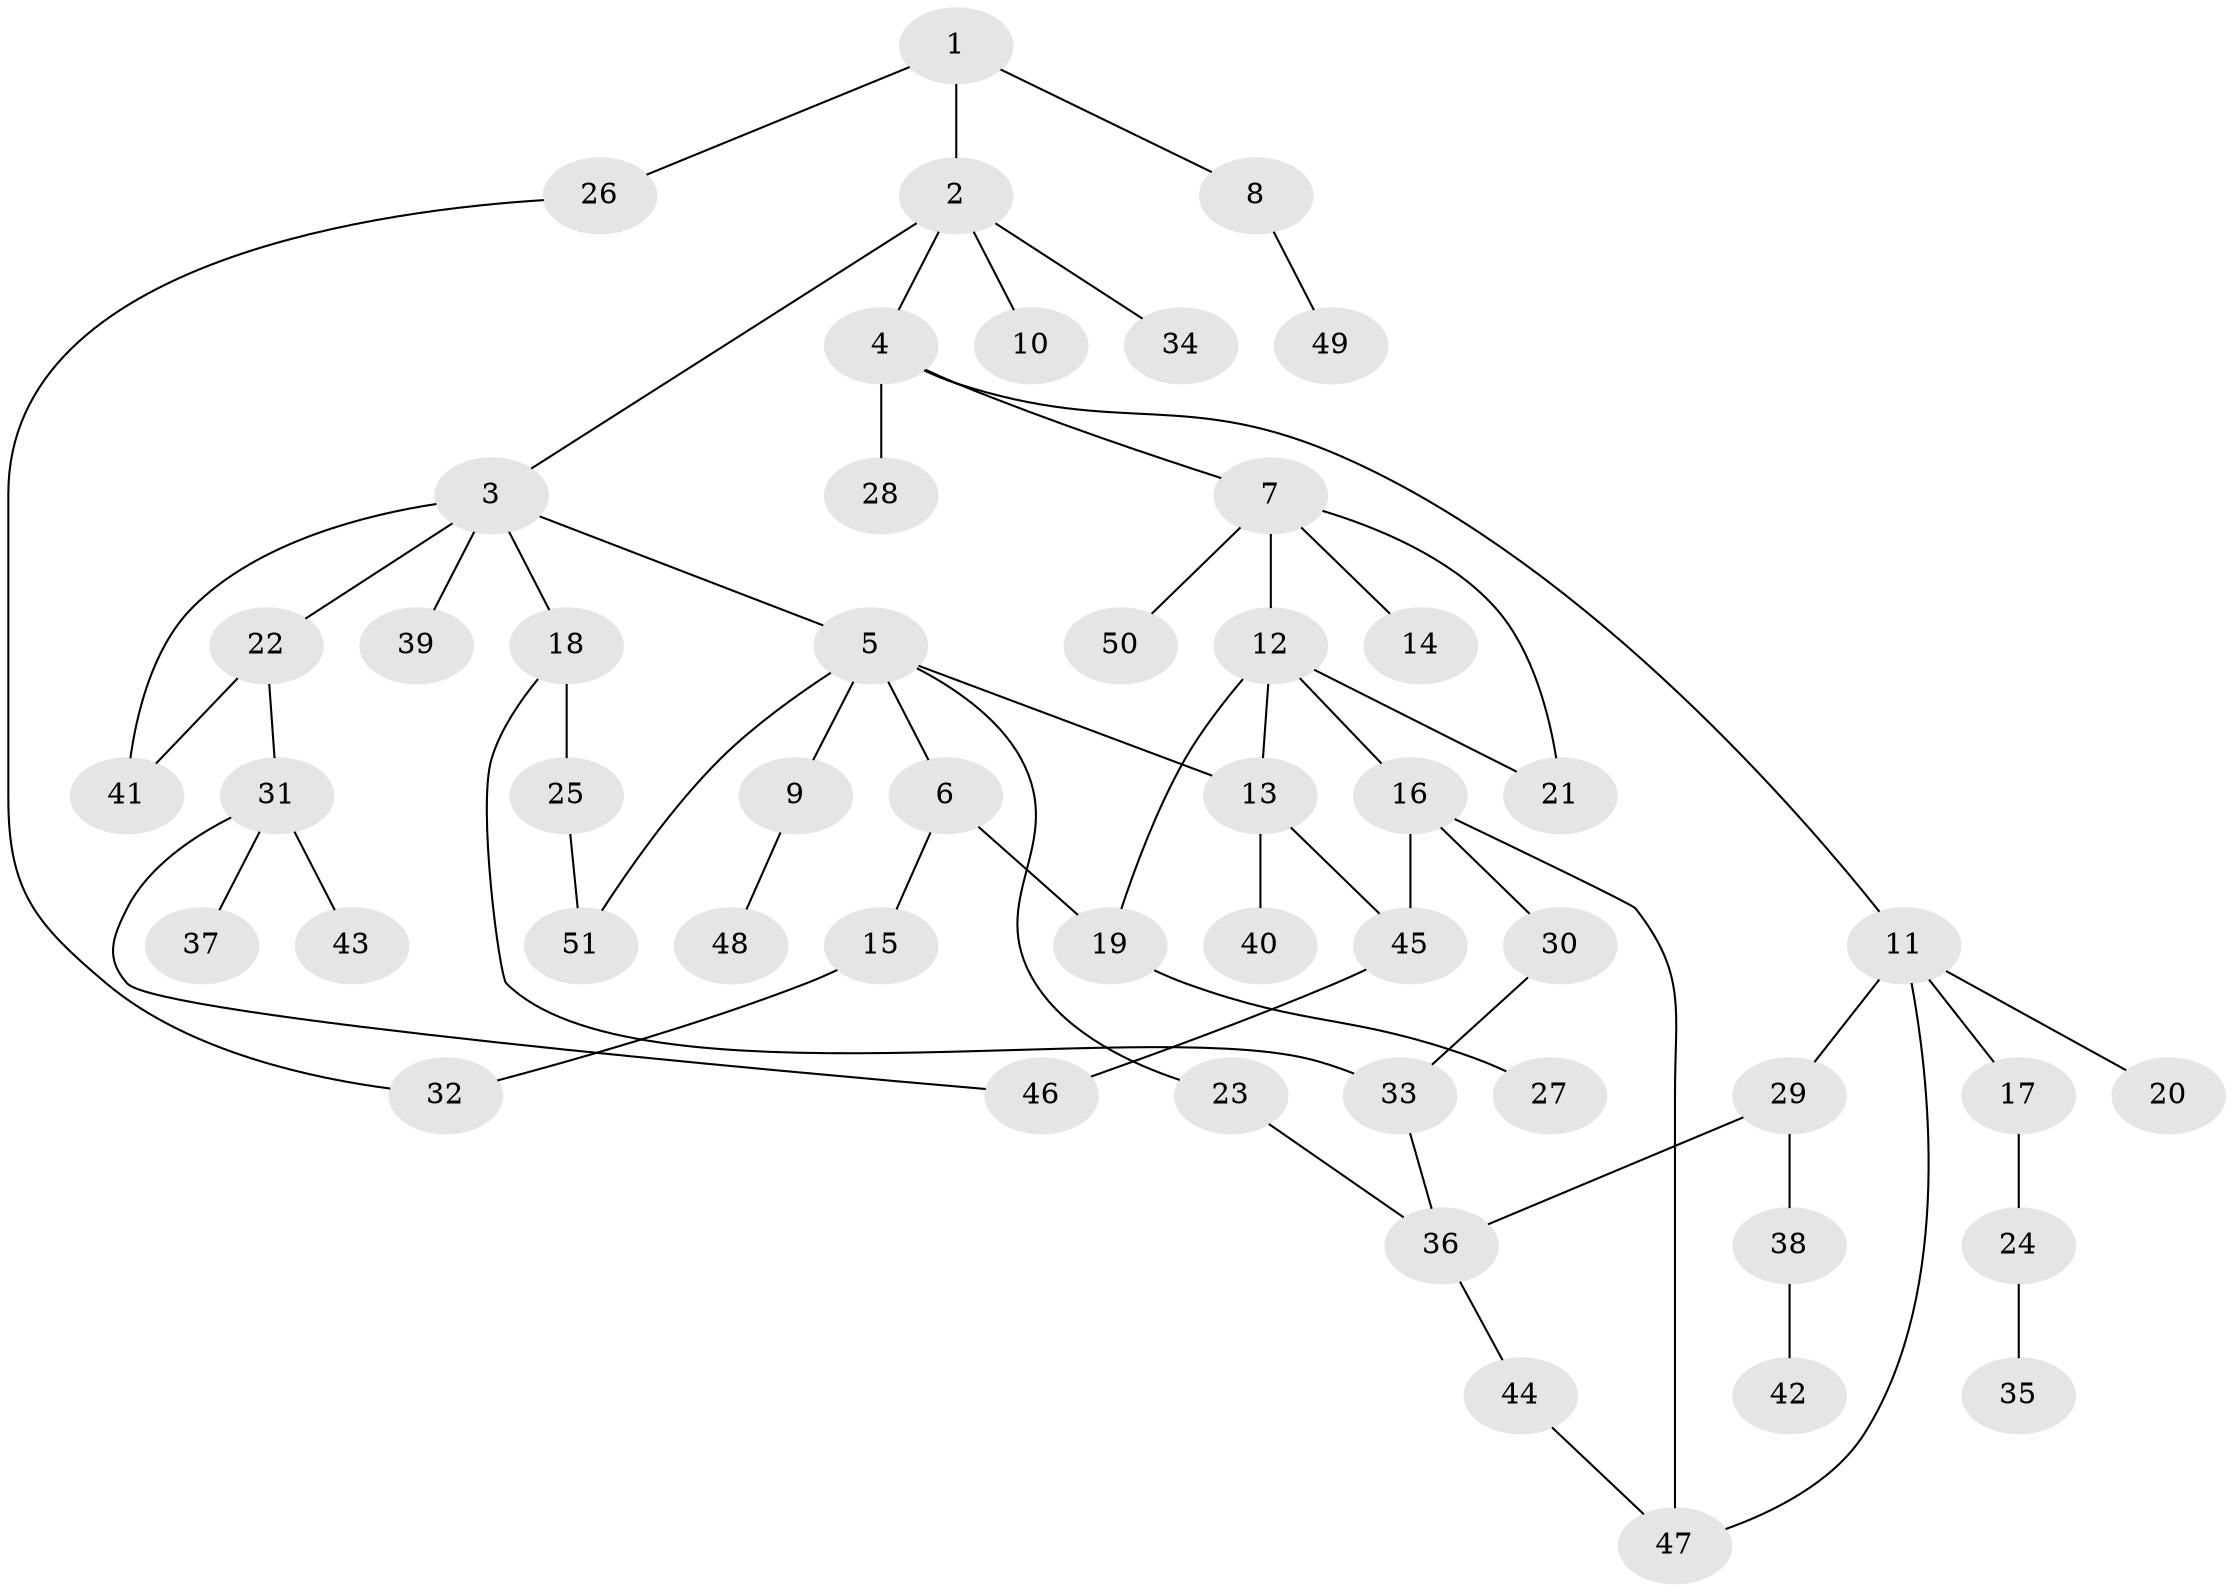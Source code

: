 // Generated by graph-tools (version 1.1) at 2025/41/03/09/25 04:41:56]
// undirected, 51 vertices, 63 edges
graph export_dot {
graph [start="1"]
  node [color=gray90,style=filled];
  1;
  2;
  3;
  4;
  5;
  6;
  7;
  8;
  9;
  10;
  11;
  12;
  13;
  14;
  15;
  16;
  17;
  18;
  19;
  20;
  21;
  22;
  23;
  24;
  25;
  26;
  27;
  28;
  29;
  30;
  31;
  32;
  33;
  34;
  35;
  36;
  37;
  38;
  39;
  40;
  41;
  42;
  43;
  44;
  45;
  46;
  47;
  48;
  49;
  50;
  51;
  1 -- 2;
  1 -- 8;
  1 -- 26;
  2 -- 3;
  2 -- 4;
  2 -- 10;
  2 -- 34;
  3 -- 5;
  3 -- 18;
  3 -- 22;
  3 -- 39;
  3 -- 41;
  4 -- 7;
  4 -- 11;
  4 -- 28;
  5 -- 6;
  5 -- 9;
  5 -- 23;
  5 -- 13;
  5 -- 51;
  6 -- 15;
  6 -- 19;
  7 -- 12;
  7 -- 14;
  7 -- 21;
  7 -- 50;
  8 -- 49;
  9 -- 48;
  11 -- 17;
  11 -- 20;
  11 -- 29;
  11 -- 47;
  12 -- 13;
  12 -- 16;
  12 -- 19;
  12 -- 21;
  13 -- 40;
  13 -- 45;
  15 -- 32;
  16 -- 30;
  16 -- 47;
  16 -- 45;
  17 -- 24;
  18 -- 25;
  18 -- 33;
  19 -- 27;
  22 -- 31;
  22 -- 41;
  23 -- 36;
  24 -- 35;
  25 -- 51;
  26 -- 32;
  29 -- 38;
  29 -- 36;
  30 -- 33;
  31 -- 37;
  31 -- 43;
  31 -- 46;
  33 -- 36;
  36 -- 44;
  38 -- 42;
  44 -- 47;
  45 -- 46;
}
